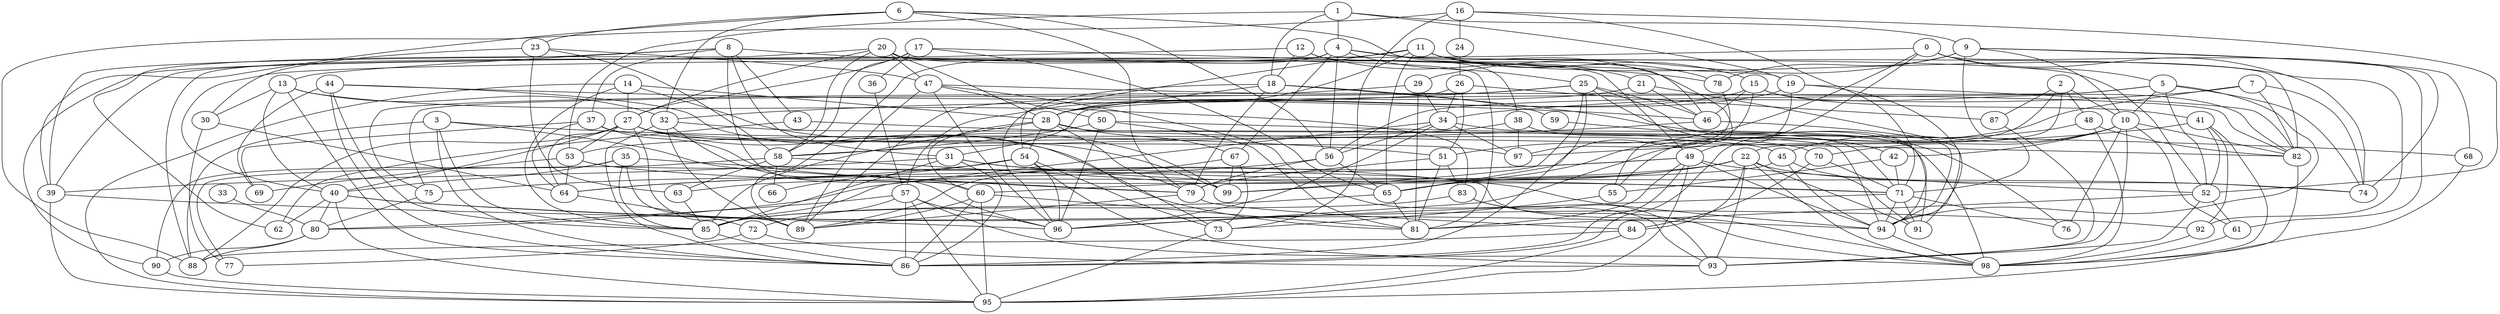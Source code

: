 strict graph "gnp_random_graph(100,0.06)" {
0;
1;
2;
3;
4;
5;
6;
7;
8;
9;
10;
11;
12;
13;
14;
15;
16;
17;
18;
19;
20;
21;
22;
23;
24;
25;
26;
27;
28;
29;
30;
31;
32;
33;
34;
35;
36;
37;
38;
39;
40;
41;
42;
43;
44;
45;
46;
47;
48;
49;
50;
51;
52;
53;
54;
55;
56;
57;
58;
59;
60;
61;
62;
63;
64;
65;
66;
67;
68;
69;
70;
71;
72;
73;
74;
75;
76;
77;
78;
79;
80;
81;
82;
83;
84;
85;
86;
87;
88;
89;
90;
91;
92;
93;
94;
95;
96;
97;
98;
99;
0 -- 5  [is_available=True, prob="0.0291345345018"];
0 -- 40  [is_available=True, prob="0.0946871335835"];
0 -- 74  [is_available=True, prob="0.240699123929"];
0 -- 51  [is_available=True, prob="0.989570927766"];
0 -- 86  [is_available=True, prob="0.912066157244"];
0 -- 61  [is_available=True, prob="0.363231578465"];
1 -- 9  [is_available=True, prob="1.0"];
1 -- 18  [is_available=True, prob="1.0"];
1 -- 19  [is_available=True, prob="1.0"];
1 -- 4  [is_available=True, prob="0.180961715565"];
1 -- 53  [is_available=True, prob="0.470181057761"];
2 -- 48  [is_available=True, prob="0.525634231594"];
2 -- 10  [is_available=True, prob="0.613953975716"];
2 -- 87  [is_available=True, prob="1.0"];
2 -- 22  [is_available=True, prob="0.703606329753"];
2 -- 55  [is_available=True, prob="0.791319263813"];
3 -- 88  [is_available=True, prob="0.286882106636"];
3 -- 51  [is_available=True, prob="0.275135770794"];
3 -- 85  [is_available=True, prob="1.0"];
3 -- 86  [is_available=True, prob="0.246890677936"];
3 -- 79  [is_available=True, prob="0.0801714924138"];
4 -- 67  [is_available=True, prob="1.0"];
4 -- 88  [is_available=True, prob="0.993530927386"];
4 -- 52  [is_available=True, prob="1.0"];
4 -- 89  [is_available=True, prob="0.412708963421"];
4 -- 55  [is_available=True, prob="0.699249867164"];
4 -- 56  [is_available=True, prob="1.0"];
4 -- 25  [is_available=True, prob="0.815487292714"];
5 -- 10  [is_available=True, prob="0.602217198778"];
5 -- 52  [is_available=True, prob="0.932190392713"];
5 -- 56  [is_available=True, prob="0.582888558423"];
5 -- 74  [is_available=True, prob="1.0"];
5 -- 94  [is_available=True, prob="0.49710021895"];
5 -- 31  [is_available=True, prob="1.0"];
6 -- 32  [is_available=True, prob="0.746993718476"];
6 -- 39  [is_available=True, prob="0.441510650346"];
6 -- 46  [is_available=True, prob="0.484912773674"];
6 -- 79  [is_available=True, prob="1.0"];
6 -- 23  [is_available=True, prob="0.0388216936484"];
6 -- 56  [is_available=True, prob="0.405515839885"];
7 -- 65  [is_available=True, prob="0.928477940666"];
7 -- 34  [is_available=True, prob="0.729252332932"];
7 -- 82  [is_available=True, prob="0.797116124363"];
7 -- 74  [is_available=True, prob="0.820274760549"];
8 -- 37  [is_available=True, prob="1.0"];
8 -- 39  [is_available=True, prob="0.852466782063"];
8 -- 43  [is_available=True, prob="0.412724920577"];
8 -- 13  [is_available=True, prob="0.442073191427"];
8 -- 78  [is_available=True, prob="0.539215079842"];
8 -- 60  [is_available=True, prob="1.0"];
8 -- 31  [is_available=True, prob="1.0"];
9 -- 68  [is_available=True, prob="0.964637723833"];
9 -- 71  [is_available=True, prob="0.650391632373"];
9 -- 10  [is_available=True, prob="0.525269575268"];
9 -- 78  [is_available=True, prob="1.0"];
9 -- 29  [is_available=True, prob="0.363543391845"];
9 -- 74  [is_available=True, prob="0.980902173096"];
10 -- 70  [is_available=True, prob="0.0201395379637"];
10 -- 42  [is_available=True, prob="0.963192199782"];
10 -- 76  [is_available=True, prob="1.0"];
10 -- 45  [is_available=True, prob="0.861078724704"];
10 -- 93  [is_available=True, prob="1.0"];
10 -- 82  [is_available=True, prob="0.0352614098836"];
10 -- 61  [is_available=True, prob="0.5604723603"];
11 -- 65  [is_available=True, prob="0.499686788929"];
11 -- 39  [is_available=True, prob="0.0541298527032"];
11 -- 92  [is_available=True, prob="0.0659647697393"];
11 -- 78  [is_available=True, prob="0.392986049659"];
11 -- 15  [is_available=True, prob="0.936870053713"];
11 -- 82  [is_available=True, prob="0.622075281413"];
11 -- 54  [is_available=True, prob="0.58460657612"];
11 -- 28  [is_available=True, prob="0.818420730297"];
12 -- 18  [is_available=True, prob="0.55796669935"];
12 -- 90  [is_available=True, prob="0.102976139944"];
12 -- 21  [is_available=True, prob="1.0"];
12 -- 38  [is_available=True, prob="1.0"];
13 -- 32  [is_available=True, prob="0.593691542575"];
13 -- 40  [is_available=True, prob="0.0945876548806"];
13 -- 83  [is_available=True, prob="0.507525150412"];
13 -- 86  [is_available=True, prob="0.899591373363"];
13 -- 30  [is_available=True, prob="0.106027272498"];
14 -- 99  [is_available=True, prob="0.579780905261"];
14 -- 27  [is_available=True, prob="1.0"];
14 -- 28  [is_available=True, prob="1.0"];
14 -- 85  [is_available=True, prob="0.172998110636"];
14 -- 95  [is_available=True, prob="0.30242731688"];
15 -- 65  [is_available=True, prob="0.779518016812"];
15 -- 41  [is_available=True, prob="0.508253872318"];
15 -- 46  [is_available=True, prob="0.377427558688"];
15 -- 82  [is_available=True, prob="1.0"];
15 -- 28  [is_available=True, prob="0.386067354761"];
16 -- 24  [is_available=True, prob="0.661021961206"];
16 -- 73  [is_available=True, prob="1.0"];
16 -- 52  [is_available=True, prob="1.0"];
16 -- 88  [is_available=True, prob="0.884364306496"];
16 -- 71  [is_available=True, prob="1.0"];
17 -- 27  [is_available=True, prob="1.0"];
17 -- 65  [is_available=True, prob="1.0"];
17 -- 58  [is_available=True, prob="0.222362764241"];
17 -- 19  [is_available=True, prob="1.0"];
17 -- 36  [is_available=True, prob="0.253512726303"];
18 -- 96  [is_available=True, prob="0.0395482209019"];
18 -- 76  [is_available=True, prob="0.184476578615"];
18 -- 79  [is_available=True, prob="0.829178419598"];
18 -- 59  [is_available=True, prob="1.0"];
18 -- 28  [is_available=True, prob="0.322177450294"];
19 -- 49  [is_available=True, prob="0.777702518791"];
19 -- 82  [is_available=True, prob="1.0"];
19 -- 91  [is_available=True, prob="1.0"];
19 -- 28  [is_available=True, prob="0.531913378717"];
20 -- 81  [is_available=True, prob="0.466125886265"];
20 -- 47  [is_available=True, prob="0.822077845723"];
20 -- 49  [is_available=True, prob="0.855984389986"];
20 -- 58  [is_available=True, prob="0.304736425861"];
20 -- 27  [is_available=True, prob="0.549014018837"];
20 -- 28  [is_available=True, prob="1.0"];
20 -- 62  [is_available=True, prob="0.911562113839"];
21 -- 57  [is_available=True, prob="1.0"];
21 -- 94  [is_available=True, prob="1.0"];
21 -- 46  [is_available=True, prob="0.676490345543"];
22 -- 65  [is_available=True, prob="0.958859660548"];
22 -- 99  [is_available=True, prob="0.140204513379"];
22 -- 74  [is_available=True, prob="0.248255770849"];
22 -- 98  [is_available=True, prob="0.580261012023"];
22 -- 84  [is_available=True, prob="0.172693098989"];
22 -- 91  [is_available=True, prob="0.569389788842"];
22 -- 93  [is_available=True, prob="0.497352826675"];
22 -- 63  [is_available=True, prob="0.380470046047"];
23 -- 58  [is_available=True, prob="0.979099194662"];
23 -- 63  [is_available=True, prob="0.942995530337"];
23 -- 30  [is_available=True, prob="0.154665881152"];
23 -- 47  [is_available=True, prob="0.719741979942"];
24 -- 26  [is_available=True, prob="0.576060463065"];
25 -- 32  [is_available=True, prob="0.5057111303"];
25 -- 99  [is_available=True, prob="1.0"];
25 -- 42  [is_available=True, prob="0.505510500595"];
25 -- 46  [is_available=True, prob="0.511047823755"];
25 -- 86  [is_available=True, prob="0.851241084826"];
25 -- 89  [is_available=True, prob="0.578071463835"];
25 -- 94  [is_available=True, prob="0.718438913091"];
26 -- 75  [is_available=True, prob="0.949151974863"];
26 -- 34  [is_available=True, prob="0.0461818311311"];
26 -- 51  [is_available=True, prob="1.0"];
26 -- 87  [is_available=True, prob="1.0"];
27 -- 64  [is_available=True, prob="0.995635032327"];
27 -- 97  [is_available=True, prob="0.0417796893919"];
27 -- 99  [is_available=True, prob="0.988451608621"];
27 -- 81  [is_available=True, prob="0.12906036263"];
27 -- 40  [is_available=True, prob="0.557160188192"];
27 -- 53  [is_available=True, prob="1.0"];
27 -- 88  [is_available=True, prob="0.900377872945"];
27 -- 89  [is_available=True, prob="1.0"];
28 -- 67  [is_available=True, prob="0.958720748583"];
28 -- 85  [is_available=True, prob="1.0"];
28 -- 54  [is_available=True, prob="0.311349864113"];
28 -- 79  [is_available=True, prob="0.102883261022"];
28 -- 60  [is_available=True, prob="1.0"];
28 -- 94  [is_available=True, prob="0.398621424289"];
29 -- 34  [is_available=True, prob="0.592715179087"];
29 -- 75  [is_available=True, prob="0.0634329282135"];
29 -- 81  [is_available=True, prob="0.151444856032"];
30 -- 64  [is_available=True, prob="0.488304881188"];
30 -- 77  [is_available=True, prob="1.0"];
31 -- 71  [is_available=True, prob="0.986063339524"];
31 -- 74  [is_available=True, prob="1.0"];
31 -- 39  [is_available=True, prob="0.788020681155"];
31 -- 85  [is_available=True, prob="1.0"];
31 -- 86  [is_available=True, prob="0.516537141784"];
32 -- 96  [is_available=True, prob="0.84072190196"];
32 -- 70  [is_available=True, prob="0.986886123057"];
32 -- 86  [is_available=True, prob="0.257184743975"];
32 -- 89  [is_available=True, prob="0.0740159812065"];
33 -- 80  [is_available=True, prob="0.73541371429"];
34 -- 96  [is_available=True, prob="0.592113837923"];
34 -- 97  [is_available=True, prob="1.0"];
34 -- 98  [is_available=True, prob="0.933328548593"];
34 -- 85  [is_available=True, prob="0.966535371276"];
34 -- 56  [is_available=True, prob="0.676361430993"];
35 -- 40  [is_available=True, prob="0.765711102783"];
35 -- 89  [is_available=True, prob="0.158212295275"];
35 -- 90  [is_available=True, prob="0.812208233277"];
35 -- 85  [is_available=True, prob="0.799532319881"];
35 -- 94  [is_available=True, prob="1.0"];
36 -- 57  [is_available=True, prob="1.0"];
37 -- 64  [is_available=True, prob="0.824678302376"];
37 -- 79  [is_available=True, prob="1.0"];
37 -- 45  [is_available=True, prob="0.0887948360286"];
37 -- 69  [is_available=True, prob="0.0254045699021"];
38 -- 97  [is_available=True, prob="1.0"];
38 -- 53  [is_available=True, prob="0.767114909261"];
38 -- 71  [is_available=True, prob="0.729394080374"];
39 -- 96  [is_available=True, prob="0.417000038656"];
39 -- 95  [is_available=True, prob="0.996331366784"];
40 -- 80  [is_available=True, prob="0.998028700158"];
40 -- 94  [is_available=True, prob="0.552133563591"];
40 -- 92  [is_available=True, prob="0.285889887594"];
40 -- 62  [is_available=True, prob="1.0"];
40 -- 95  [is_available=True, prob="0.854568285604"];
41 -- 92  [is_available=True, prob="0.796853711583"];
41 -- 98  [is_available=True, prob="0.519717971345"];
41 -- 52  [is_available=True, prob="1.0"];
41 -- 97  [is_available=True, prob="0.220306264539"];
42 -- 71  [is_available=True, prob="0.930408599759"];
42 -- 55  [is_available=True, prob="0.693336981414"];
43 -- 82  [is_available=True, prob="0.0304267527612"];
43 -- 62  [is_available=True, prob="0.706837683015"];
44 -- 73  [is_available=True, prob="0.109883125786"];
44 -- 86  [is_available=True, prob="0.655835769674"];
44 -- 69  [is_available=True, prob="1.0"];
44 -- 46  [is_available=True, prob="0.85020100243"];
44 -- 85  [is_available=True, prob="0.718941114818"];
45 -- 91  [is_available=True, prob="0.461303712421"];
45 -- 60  [is_available=True, prob="0.52482546017"];
45 -- 94  [is_available=True, prob="0.875214966083"];
46 -- 58  [is_available=True, prob="1.0"];
46 -- 94  [is_available=True, prob="0.27606957892"];
47 -- 96  [is_available=True, prob="1.0"];
47 -- 82  [is_available=True, prob="0.309995846461"];
47 -- 50  [is_available=True, prob="0.969345803769"];
47 -- 89  [is_available=True, prob="0.105121489442"];
47 -- 93  [is_available=True, prob="0.225281620015"];
48 -- 96  [is_available=True, prob="0.560688088601"];
48 -- 98  [is_available=True, prob="0.611759915881"];
48 -- 82  [is_available=True, prob="0.693931140404"];
49 -- 64  [is_available=True, prob="1.0"];
49 -- 80  [is_available=True, prob="0.875983710537"];
49 -- 81  [is_available=True, prob="1.0"];
49 -- 52  [is_available=True, prob="0.0215238020173"];
49 -- 86  [is_available=True, prob="0.430741947297"];
49 -- 94  [is_available=True, prob="1.0"];
49 -- 95  [is_available=True, prob="0.867108860474"];
50 -- 96  [is_available=True, prob="1.0"];
50 -- 81  [is_available=True, prob="0.68269932655"];
50 -- 58  [is_available=True, prob="0.965217299909"];
50 -- 68  [is_available=True, prob="0.420570976178"];
51 -- 79  [is_available=True, prob="0.0959386522161"];
51 -- 81  [is_available=True, prob="0.32667800967"];
51 -- 83  [is_available=True, prob="0.854926342939"];
52 -- 81  [is_available=True, prob="1.0"];
52 -- 93  [is_available=True, prob="0.00031080770109"];
52 -- 61  [is_available=True, prob="0.280360164168"];
53 -- 64  [is_available=True, prob="0.601810957573"];
53 -- 98  [is_available=True, prob="1.0"];
53 -- 69  [is_available=True, prob="0.682553478576"];
53 -- 71  [is_available=True, prob="0.341025716991"];
54 -- 96  [is_available=True, prob="0.581905968977"];
54 -- 66  [is_available=True, prob="1.0"];
54 -- 73  [is_available=True, prob="0.68046984903"];
54 -- 75  [is_available=True, prob="0.184061585998"];
54 -- 93  [is_available=True, prob="1.0"];
55 -- 73  [is_available=True, prob="0.237573391682"];
56 -- 64  [is_available=True, prob="0.0830415126178"];
56 -- 65  [is_available=True, prob="1.0"];
56 -- 79  [is_available=True, prob="0.767029610882"];
57 -- 96  [is_available=True, prob="0.891424655202"];
57 -- 98  [is_available=True, prob="0.490808464303"];
57 -- 72  [is_available=True, prob="0.180034070245"];
57 -- 80  [is_available=True, prob="0.623032525758"];
57 -- 86  [is_available=True, prob="1.0"];
57 -- 95  [is_available=True, prob="0.57694714077"];
58 -- 66  [is_available=True, prob="0.382905603245"];
58 -- 99  [is_available=True, prob="0.0534721248596"];
58 -- 77  [is_available=True, prob="0.376778953201"];
58 -- 63  [is_available=True, prob="1.0"];
59 -- 91  [is_available=True, prob="1.0"];
60 -- 81  [is_available=True, prob="0.424386284498"];
60 -- 86  [is_available=True, prob="0.891673885962"];
60 -- 89  [is_available=True, prob="0.0673108194956"];
60 -- 95  [is_available=True, prob="0.312197524306"];
61 -- 98  [is_available=True, prob="0.869756193508"];
63 -- 85  [is_available=True, prob="0.845185623554"];
64 -- 72  [is_available=True, prob="1.0"];
65 -- 81  [is_available=True, prob="1.0"];
65 -- 85  [is_available=True, prob="1.0"];
67 -- 99  [is_available=True, prob="0.820241130085"];
67 -- 89  [is_available=True, prob="0.108139763504"];
67 -- 73  [is_available=True, prob="0.987402742343"];
68 -- 95  [is_available=True, prob="0.95505409251"];
70 -- 84  [is_available=True, prob="0.977467371885"];
70 -- 71  [is_available=True, prob="1.0"];
71 -- 96  [is_available=True, prob="1.0"];
71 -- 76  [is_available=True, prob="0.965741648204"];
71 -- 91  [is_available=True, prob="0.231667232048"];
71 -- 94  [is_available=True, prob="0.971095411165"];
72 -- 77  [is_available=True, prob="1.0"];
72 -- 93  [is_available=True, prob="0.142554068898"];
73 -- 95  [is_available=True, prob="0.553886829008"];
75 -- 80  [is_available=True, prob="0.413835400033"];
78 -- 97  [is_available=True, prob="0.222552829347"];
79 -- 84  [is_available=True, prob="0.900871691472"];
79 -- 89  [is_available=True, prob="0.328437691528"];
80 -- 88  [is_available=True, prob="0.372465232827"];
80 -- 90  [is_available=True, prob="0.849275112047"];
82 -- 98  [is_available=True, prob="0.362334520896"];
83 -- 98  [is_available=True, prob="0.715722145783"];
83 -- 93  [is_available=True, prob="0.960301816508"];
83 -- 85  [is_available=True, prob="1.0"];
84 -- 88  [is_available=True, prob="0.120196130833"];
84 -- 95  [is_available=True, prob="0.329172880941"];
85 -- 86  [is_available=True, prob="0.461570159958"];
87 -- 93  [is_available=True, prob="0.347236975601"];
90 -- 95  [is_available=True, prob="0.371754459137"];
92 -- 98  [is_available=True, prob="0.433396446369"];
94 -- 98  [is_available=True, prob="0.404800833202"];
}
